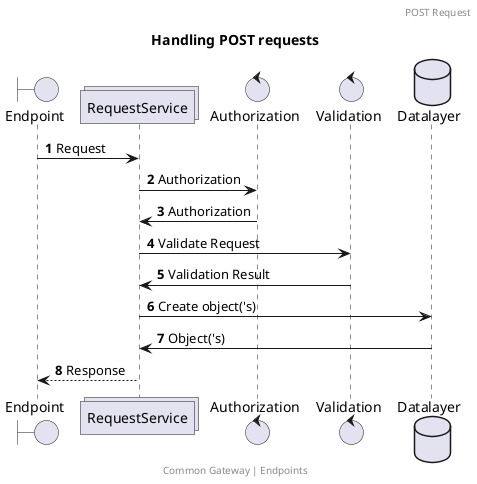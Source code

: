 @startuml
title: Handling POST requests
footer: Common Gateway | Endpoints
header: POST Request
autonumber

boundary    Endpoint         as Endpoint
collections RequestService   as RequestService
control     Authorization    as Authorization
control     Validation       as Validation
database    Datalayer        as Datalayer

Endpoint -> RequestService: Request
RequestService -> Authorization  : Authorization
Authorization -> RequestService  : Authorization
RequestService -> Validation : Validate Request
Validation -> RequestService : Validation Result
RequestService -> Datalayer : Create object('s)
Datalayer -> RequestService : Object('s)
RequestService --> Endpoint: Response
@enduml